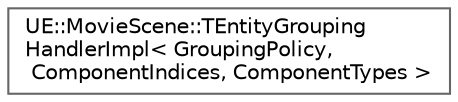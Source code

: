digraph "Graphical Class Hierarchy"
{
 // INTERACTIVE_SVG=YES
 // LATEX_PDF_SIZE
  bgcolor="transparent";
  edge [fontname=Helvetica,fontsize=10,labelfontname=Helvetica,labelfontsize=10];
  node [fontname=Helvetica,fontsize=10,shape=box,height=0.2,width=0.4];
  rankdir="LR";
  Node0 [id="Node000000",label="UE::MovieScene::TEntityGrouping\lHandlerImpl\< GroupingPolicy,\l ComponentIndices, ComponentTypes \>",height=0.2,width=0.4,color="grey40", fillcolor="white", style="filled",URL="$d3/d5c/structUE_1_1MovieScene_1_1TEntityGroupingHandlerImpl.html",tooltip="Strongly-typed grouping handler class, which knows about the exact components to look for,..."];
}
